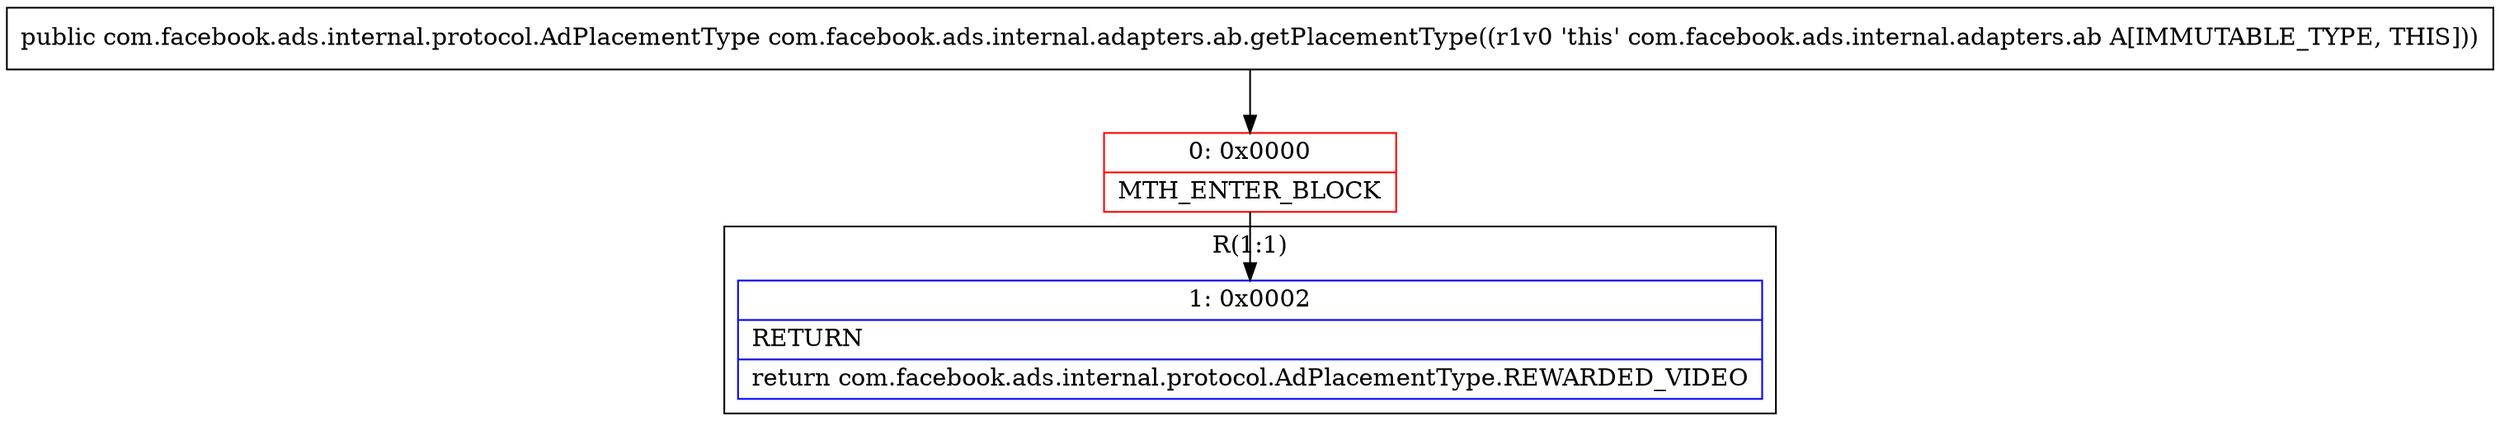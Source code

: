 digraph "CFG forcom.facebook.ads.internal.adapters.ab.getPlacementType()Lcom\/facebook\/ads\/internal\/protocol\/AdPlacementType;" {
subgraph cluster_Region_75426174 {
label = "R(1:1)";
node [shape=record,color=blue];
Node_1 [shape=record,label="{1\:\ 0x0002|RETURN\l|return com.facebook.ads.internal.protocol.AdPlacementType.REWARDED_VIDEO\l}"];
}
Node_0 [shape=record,color=red,label="{0\:\ 0x0000|MTH_ENTER_BLOCK\l}"];
MethodNode[shape=record,label="{public com.facebook.ads.internal.protocol.AdPlacementType com.facebook.ads.internal.adapters.ab.getPlacementType((r1v0 'this' com.facebook.ads.internal.adapters.ab A[IMMUTABLE_TYPE, THIS])) }"];
MethodNode -> Node_0;
Node_0 -> Node_1;
}


